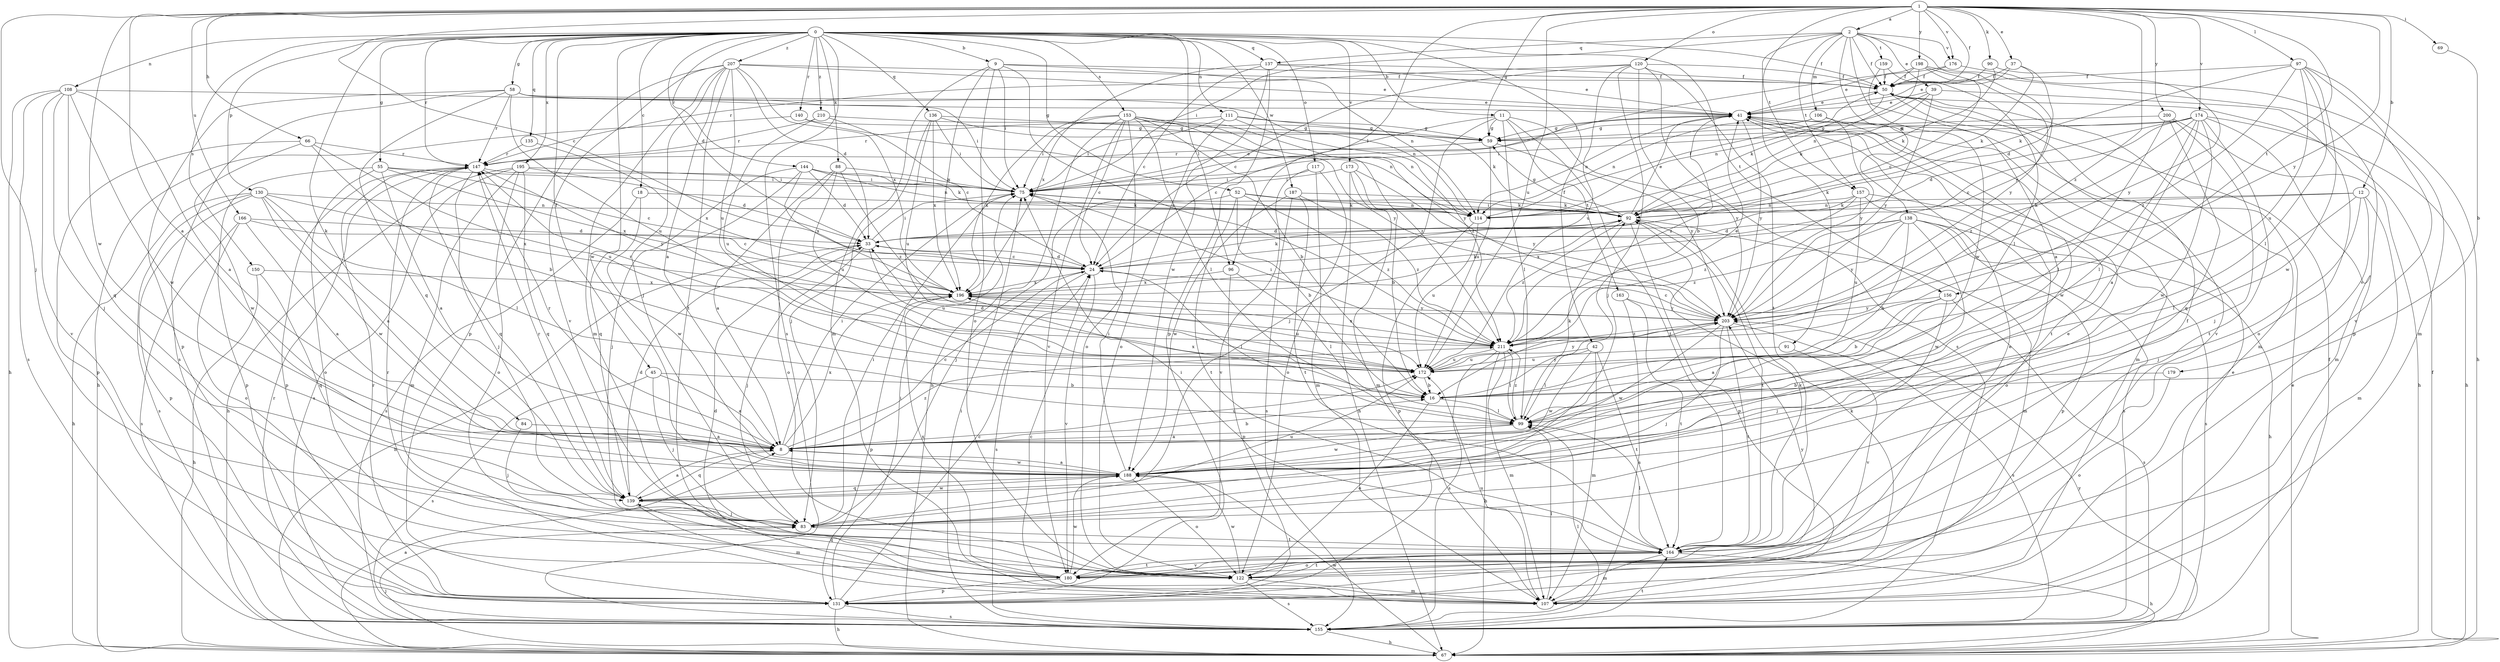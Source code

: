 strict digraph  {
0;
1;
2;
8;
9;
11;
12;
16;
18;
24;
33;
37;
39;
41;
42;
45;
50;
52;
55;
58;
59;
66;
67;
69;
75;
83;
84;
88;
90;
91;
92;
96;
97;
99;
106;
107;
108;
111;
114;
117;
120;
122;
130;
131;
135;
136;
137;
138;
139;
140;
144;
147;
150;
153;
155;
156;
157;
159;
163;
164;
166;
172;
173;
174;
176;
179;
180;
187;
188;
195;
196;
198;
200;
203;
207;
210;
211;
0 -> 9  [label=b];
0 -> 11  [label=b];
0 -> 18  [label=c];
0 -> 33  [label=d];
0 -> 42  [label=f];
0 -> 45  [label=f];
0 -> 50  [label=f];
0 -> 52  [label=g];
0 -> 55  [label=g];
0 -> 58  [label=g];
0 -> 84  [label=k];
0 -> 88  [label=k];
0 -> 96  [label=l];
0 -> 108  [label=n];
0 -> 111  [label=n];
0 -> 117  [label=o];
0 -> 130  [label=p];
0 -> 135  [label=q];
0 -> 136  [label=q];
0 -> 137  [label=q];
0 -> 140  [label=r];
0 -> 144  [label=r];
0 -> 147  [label=r];
0 -> 150  [label=s];
0 -> 153  [label=s];
0 -> 155  [label=s];
0 -> 156  [label=t];
0 -> 173  [label=v];
0 -> 187  [label=w];
0 -> 188  [label=w];
0 -> 195  [label=x];
0 -> 207  [label=z];
0 -> 210  [label=z];
1 -> 2  [label=a];
1 -> 8  [label=a];
1 -> 12  [label=b];
1 -> 24  [label=c];
1 -> 37  [label=e];
1 -> 50  [label=f];
1 -> 59  [label=g];
1 -> 66  [label=h];
1 -> 69  [label=i];
1 -> 83  [label=j];
1 -> 90  [label=k];
1 -> 96  [label=l];
1 -> 97  [label=l];
1 -> 120  [label=o];
1 -> 156  [label=t];
1 -> 157  [label=t];
1 -> 166  [label=u];
1 -> 172  [label=u];
1 -> 174  [label=v];
1 -> 176  [label=v];
1 -> 188  [label=w];
1 -> 198  [label=y];
1 -> 200  [label=y];
1 -> 203  [label=y];
1 -> 211  [label=z];
2 -> 39  [label=e];
2 -> 50  [label=f];
2 -> 75  [label=i];
2 -> 91  [label=k];
2 -> 106  [label=m];
2 -> 137  [label=q];
2 -> 138  [label=q];
2 -> 157  [label=t];
2 -> 159  [label=t];
2 -> 176  [label=v];
2 -> 188  [label=w];
2 -> 203  [label=y];
8 -> 16  [label=b];
8 -> 24  [label=c];
8 -> 75  [label=i];
8 -> 139  [label=q];
8 -> 147  [label=r];
8 -> 172  [label=u];
8 -> 188  [label=w];
8 -> 196  [label=x];
8 -> 211  [label=z];
9 -> 50  [label=f];
9 -> 75  [label=i];
9 -> 107  [label=m];
9 -> 114  [label=n];
9 -> 122  [label=o];
9 -> 196  [label=x];
9 -> 211  [label=z];
11 -> 24  [label=c];
11 -> 59  [label=g];
11 -> 83  [label=j];
11 -> 99  [label=l];
11 -> 163  [label=t];
11 -> 164  [label=t];
11 -> 203  [label=y];
12 -> 83  [label=j];
12 -> 92  [label=k];
12 -> 99  [label=l];
12 -> 107  [label=m];
12 -> 114  [label=n];
12 -> 179  [label=v];
16 -> 99  [label=l];
16 -> 122  [label=o];
16 -> 196  [label=x];
16 -> 203  [label=y];
18 -> 92  [label=k];
18 -> 155  [label=s];
18 -> 188  [label=w];
24 -> 33  [label=d];
24 -> 92  [label=k];
24 -> 99  [label=l];
24 -> 155  [label=s];
24 -> 180  [label=v];
24 -> 196  [label=x];
33 -> 24  [label=c];
33 -> 67  [label=h];
33 -> 75  [label=i];
33 -> 83  [label=j];
33 -> 172  [label=u];
37 -> 33  [label=d];
37 -> 41  [label=e];
37 -> 50  [label=f];
37 -> 92  [label=k];
39 -> 41  [label=e];
39 -> 92  [label=k];
39 -> 114  [label=n];
39 -> 122  [label=o];
39 -> 203  [label=y];
41 -> 59  [label=g];
41 -> 107  [label=m];
41 -> 114  [label=n];
41 -> 164  [label=t];
41 -> 203  [label=y];
41 -> 211  [label=z];
42 -> 99  [label=l];
42 -> 107  [label=m];
42 -> 164  [label=t];
42 -> 172  [label=u];
42 -> 188  [label=w];
45 -> 8  [label=a];
45 -> 16  [label=b];
45 -> 83  [label=j];
45 -> 155  [label=s];
50 -> 41  [label=e];
50 -> 92  [label=k];
50 -> 107  [label=m];
50 -> 180  [label=v];
52 -> 16  [label=b];
52 -> 83  [label=j];
52 -> 92  [label=k];
52 -> 114  [label=n];
52 -> 164  [label=t];
52 -> 211  [label=z];
55 -> 8  [label=a];
55 -> 24  [label=c];
55 -> 75  [label=i];
55 -> 122  [label=o];
55 -> 131  [label=p];
55 -> 196  [label=x];
58 -> 41  [label=e];
58 -> 75  [label=i];
58 -> 114  [label=n];
58 -> 131  [label=p];
58 -> 139  [label=q];
58 -> 147  [label=r];
58 -> 155  [label=s];
58 -> 172  [label=u];
59 -> 147  [label=r];
59 -> 172  [label=u];
59 -> 203  [label=y];
66 -> 16  [label=b];
66 -> 131  [label=p];
66 -> 147  [label=r];
66 -> 172  [label=u];
66 -> 188  [label=w];
67 -> 8  [label=a];
67 -> 41  [label=e];
67 -> 50  [label=f];
67 -> 83  [label=j];
67 -> 188  [label=w];
67 -> 203  [label=y];
69 -> 16  [label=b];
75 -> 41  [label=e];
75 -> 92  [label=k];
83 -> 75  [label=i];
83 -> 164  [label=t];
84 -> 8  [label=a];
84 -> 83  [label=j];
88 -> 8  [label=a];
88 -> 75  [label=i];
88 -> 122  [label=o];
88 -> 172  [label=u];
88 -> 211  [label=z];
90 -> 50  [label=f];
90 -> 92  [label=k];
90 -> 203  [label=y];
91 -> 172  [label=u];
91 -> 180  [label=v];
92 -> 33  [label=d];
92 -> 41  [label=e];
92 -> 59  [label=g];
92 -> 75  [label=i];
92 -> 107  [label=m];
92 -> 131  [label=p];
92 -> 164  [label=t];
92 -> 211  [label=z];
96 -> 99  [label=l];
96 -> 131  [label=p];
96 -> 196  [label=x];
97 -> 50  [label=f];
97 -> 67  [label=h];
97 -> 92  [label=k];
97 -> 99  [label=l];
97 -> 172  [label=u];
97 -> 180  [label=v];
97 -> 188  [label=w];
97 -> 211  [label=z];
99 -> 8  [label=a];
99 -> 92  [label=k];
99 -> 188  [label=w];
99 -> 211  [label=z];
106 -> 59  [label=g];
106 -> 114  [label=n];
106 -> 188  [label=w];
106 -> 203  [label=y];
107 -> 24  [label=c];
107 -> 92  [label=k];
107 -> 99  [label=l];
107 -> 172  [label=u];
108 -> 8  [label=a];
108 -> 41  [label=e];
108 -> 67  [label=h];
108 -> 83  [label=j];
108 -> 139  [label=q];
108 -> 155  [label=s];
108 -> 180  [label=v];
108 -> 188  [label=w];
111 -> 59  [label=g];
111 -> 75  [label=i];
111 -> 92  [label=k];
111 -> 122  [label=o];
111 -> 147  [label=r];
111 -> 211  [label=z];
114 -> 50  [label=f];
114 -> 131  [label=p];
114 -> 172  [label=u];
117 -> 75  [label=i];
117 -> 107  [label=m];
117 -> 122  [label=o];
117 -> 180  [label=v];
120 -> 16  [label=b];
120 -> 24  [label=c];
120 -> 50  [label=f];
120 -> 83  [label=j];
120 -> 147  [label=r];
120 -> 155  [label=s];
120 -> 164  [label=t];
120 -> 172  [label=u];
122 -> 107  [label=m];
122 -> 155  [label=s];
122 -> 164  [label=t];
122 -> 188  [label=w];
130 -> 8  [label=a];
130 -> 67  [label=h];
130 -> 99  [label=l];
130 -> 114  [label=n];
130 -> 131  [label=p];
130 -> 155  [label=s];
130 -> 188  [label=w];
130 -> 196  [label=x];
131 -> 24  [label=c];
131 -> 67  [label=h];
131 -> 75  [label=i];
131 -> 147  [label=r];
131 -> 155  [label=s];
135 -> 147  [label=r];
135 -> 196  [label=x];
136 -> 59  [label=g];
136 -> 75  [label=i];
136 -> 83  [label=j];
136 -> 172  [label=u];
136 -> 196  [label=x];
136 -> 203  [label=y];
137 -> 24  [label=c];
137 -> 41  [label=e];
137 -> 50  [label=f];
137 -> 131  [label=p];
137 -> 188  [label=w];
137 -> 196  [label=x];
138 -> 16  [label=b];
138 -> 33  [label=d];
138 -> 67  [label=h];
138 -> 131  [label=p];
138 -> 155  [label=s];
138 -> 188  [label=w];
138 -> 196  [label=x];
138 -> 203  [label=y];
138 -> 211  [label=z];
139 -> 8  [label=a];
139 -> 33  [label=d];
139 -> 83  [label=j];
139 -> 107  [label=m];
139 -> 147  [label=r];
139 -> 172  [label=u];
139 -> 188  [label=w];
140 -> 59  [label=g];
140 -> 67  [label=h];
140 -> 114  [label=n];
144 -> 33  [label=d];
144 -> 75  [label=i];
144 -> 83  [label=j];
144 -> 92  [label=k];
144 -> 114  [label=n];
144 -> 139  [label=q];
144 -> 196  [label=x];
147 -> 75  [label=i];
147 -> 83  [label=j];
147 -> 131  [label=p];
147 -> 139  [label=q];
147 -> 203  [label=y];
150 -> 67  [label=h];
150 -> 139  [label=q];
150 -> 196  [label=x];
153 -> 16  [label=b];
153 -> 24  [label=c];
153 -> 59  [label=g];
153 -> 67  [label=h];
153 -> 75  [label=i];
153 -> 99  [label=l];
153 -> 114  [label=n];
153 -> 122  [label=o];
153 -> 180  [label=v];
153 -> 196  [label=x];
153 -> 203  [label=y];
153 -> 211  [label=z];
155 -> 41  [label=e];
155 -> 50  [label=f];
155 -> 67  [label=h];
155 -> 75  [label=i];
155 -> 99  [label=l];
155 -> 147  [label=r];
155 -> 164  [label=t];
156 -> 8  [label=a];
156 -> 16  [label=b];
156 -> 83  [label=j];
156 -> 155  [label=s];
156 -> 203  [label=y];
157 -> 92  [label=k];
157 -> 114  [label=n];
157 -> 122  [label=o];
157 -> 155  [label=s];
157 -> 172  [label=u];
157 -> 211  [label=z];
159 -> 8  [label=a];
159 -> 50  [label=f];
159 -> 99  [label=l];
163 -> 155  [label=s];
163 -> 164  [label=t];
163 -> 203  [label=y];
164 -> 41  [label=e];
164 -> 50  [label=f];
164 -> 67  [label=h];
164 -> 75  [label=i];
164 -> 92  [label=k];
164 -> 99  [label=l];
164 -> 107  [label=m];
164 -> 122  [label=o];
164 -> 180  [label=v];
166 -> 8  [label=a];
166 -> 24  [label=c];
166 -> 33  [label=d];
166 -> 122  [label=o];
166 -> 155  [label=s];
172 -> 16  [label=b];
172 -> 33  [label=d];
172 -> 203  [label=y];
173 -> 16  [label=b];
173 -> 67  [label=h];
173 -> 75  [label=i];
173 -> 107  [label=m];
173 -> 203  [label=y];
174 -> 8  [label=a];
174 -> 24  [label=c];
174 -> 33  [label=d];
174 -> 59  [label=g];
174 -> 67  [label=h];
174 -> 75  [label=i];
174 -> 99  [label=l];
174 -> 107  [label=m];
174 -> 164  [label=t];
174 -> 188  [label=w];
174 -> 211  [label=z];
176 -> 50  [label=f];
176 -> 75  [label=i];
176 -> 107  [label=m];
179 -> 16  [label=b];
179 -> 122  [label=o];
180 -> 33  [label=d];
180 -> 41  [label=e];
180 -> 131  [label=p];
180 -> 139  [label=q];
180 -> 147  [label=r];
180 -> 164  [label=t];
180 -> 188  [label=w];
180 -> 196  [label=x];
180 -> 203  [label=y];
187 -> 92  [label=k];
187 -> 155  [label=s];
187 -> 164  [label=t];
187 -> 188  [label=w];
187 -> 211  [label=z];
188 -> 8  [label=a];
188 -> 75  [label=i];
188 -> 122  [label=o];
188 -> 139  [label=q];
195 -> 33  [label=d];
195 -> 67  [label=h];
195 -> 75  [label=i];
195 -> 107  [label=m];
195 -> 122  [label=o];
195 -> 139  [label=q];
195 -> 155  [label=s];
196 -> 92  [label=k];
196 -> 131  [label=p];
196 -> 172  [label=u];
196 -> 203  [label=y];
198 -> 24  [label=c];
198 -> 41  [label=e];
198 -> 50  [label=f];
198 -> 114  [label=n];
198 -> 131  [label=p];
198 -> 203  [label=y];
200 -> 59  [label=g];
200 -> 67  [label=h];
200 -> 83  [label=j];
200 -> 99  [label=l];
200 -> 139  [label=q];
203 -> 24  [label=c];
203 -> 83  [label=j];
203 -> 155  [label=s];
203 -> 164  [label=t];
203 -> 188  [label=w];
203 -> 211  [label=z];
207 -> 8  [label=a];
207 -> 33  [label=d];
207 -> 41  [label=e];
207 -> 50  [label=f];
207 -> 83  [label=j];
207 -> 107  [label=m];
207 -> 131  [label=p];
207 -> 164  [label=t];
207 -> 172  [label=u];
207 -> 180  [label=v];
207 -> 196  [label=x];
210 -> 24  [label=c];
210 -> 59  [label=g];
210 -> 147  [label=r];
210 -> 172  [label=u];
211 -> 41  [label=e];
211 -> 67  [label=h];
211 -> 75  [label=i];
211 -> 99  [label=l];
211 -> 107  [label=m];
211 -> 147  [label=r];
211 -> 155  [label=s];
211 -> 172  [label=u];
211 -> 196  [label=x];
}
